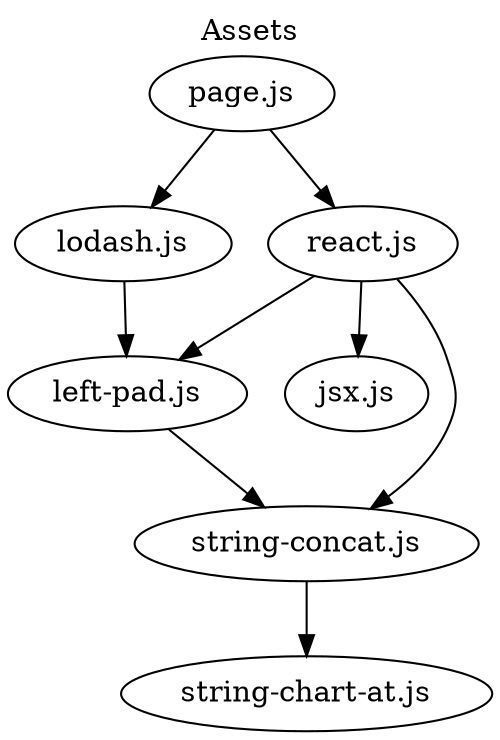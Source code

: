 digraph assets {
  labelloc="t";
  label="Assets";

  "page.js";
  "react.js";
  "lodash.js";
  "left-pad.js";
  "jsx.js";
  "string-concat.js";
  "string-chart-at.js";

  "page.js" -> "react.js";
  "page.js" -> "lodash.js";
  "react.js" -> "left-pad.js";
  "react.js" -> "string-concat.js";
  "react.js" -> "jsx.js";
  "lodash.js" -> "left-pad.js";
  "left-pad.js" -> "string-concat.js";
  "string-concat.js" -> "string-chart-at.js";
}